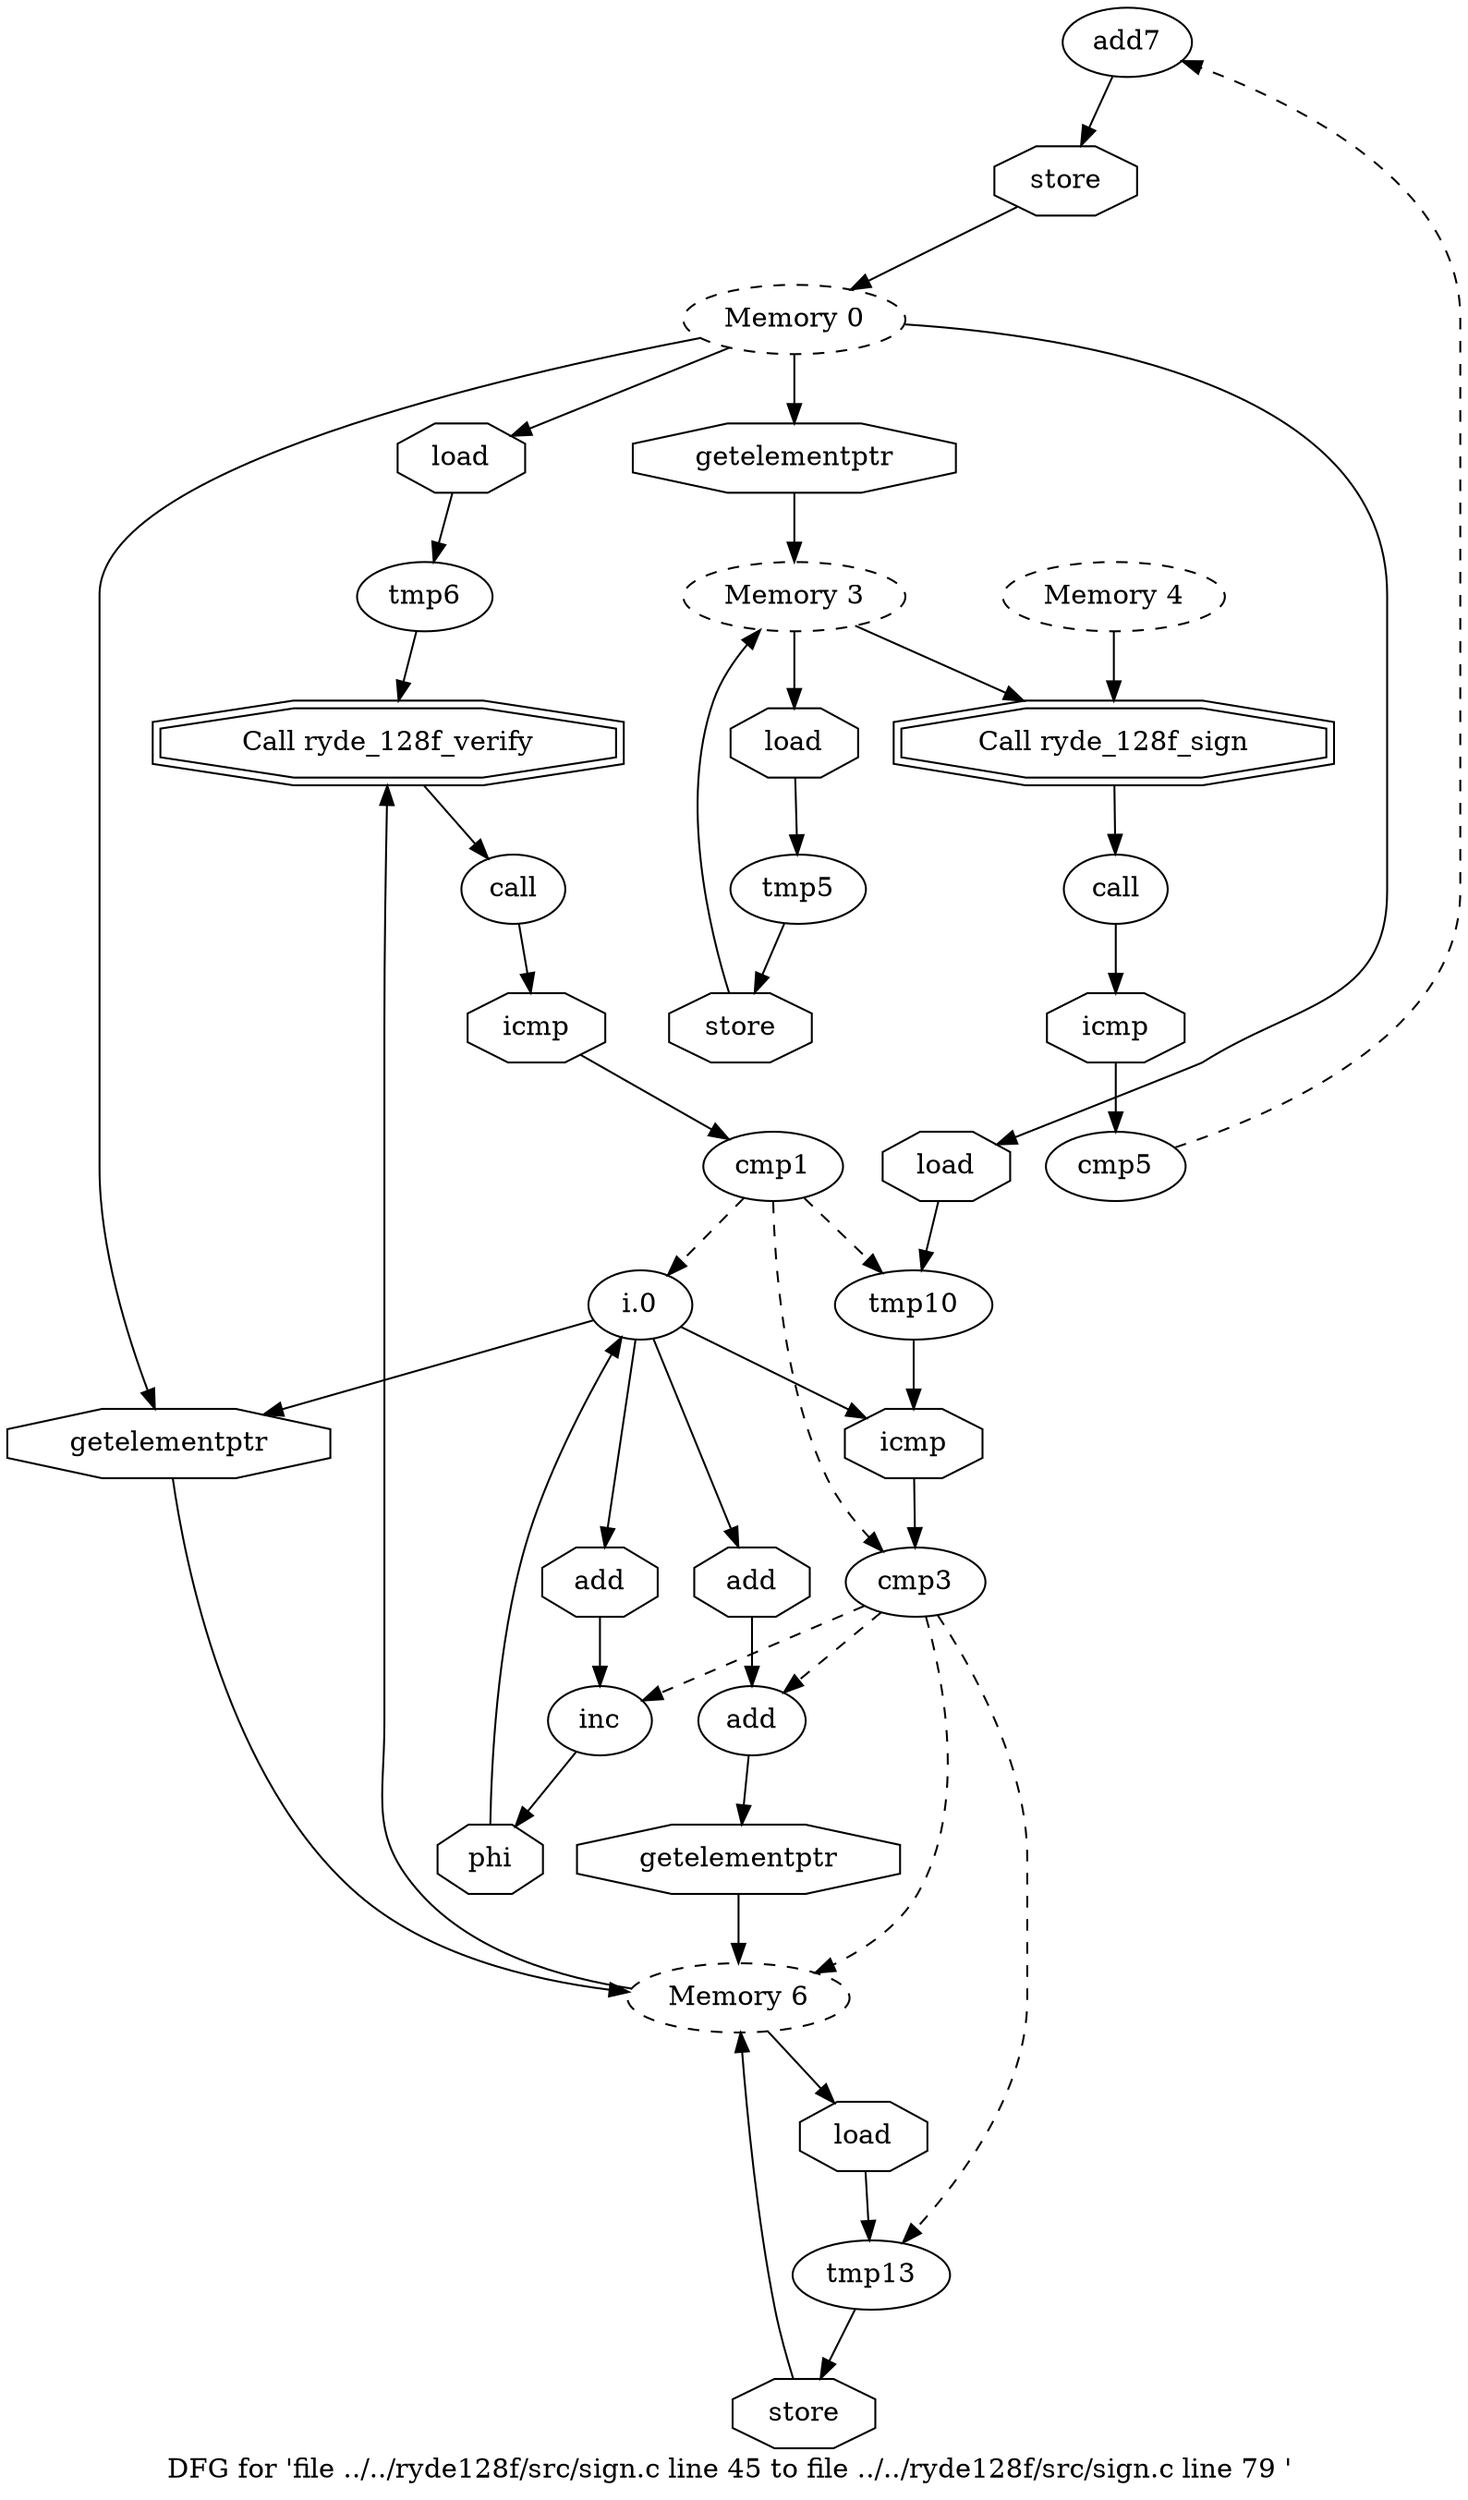 digraph "DFG for 'file ../../ryde128f/src/sign.c line 45 to file ../../ryde128f/src/sign.c line 79 '  "{
label="DFG for 'file ../../ryde128f/src/sign.c line 45 to file ../../ryde128f/src/sign.c line 79 ' ";
node_193[shape=ellipse,style=solid,label="add7"]
node_194[shape=octagon,style=solid,label="store"]
"node_193"->"node_194"
node_184[shape=ellipse,style=dashed,label="Memory 0"]
"node_194"->"node_184"
node_195[shape=ellipse,style=dashed,label="Memory 6"]
node_199[shape=doubleoctagon,style=solid,label="Call ryde_128f_verify"]
"node_195"->"node_199"
node_214[shape=octagon,style=solid,label="load"]
"node_195"->"node_214"
node_196[shape=ellipse,style=solid,label="tmp6"]
"node_196"->"node_199"
node_197[shape=octagon,style=solid,label="load"]
"node_197"->"node_196"
node_198[shape=ellipse,style=solid,label="call"]
node_201[shape=octagon,style=solid,label="icmp"]
"node_198"->"node_201"
"node_199"->"node_198"
node_200[shape=ellipse,style=solid,label="cmp1"]
node_202[shape=ellipse,style=solid,label="i.0"]
"node_200"->"node_202" [style=dashed]
node_206[shape=ellipse,style=solid,label="tmp10"]
"node_200"->"node_206" [style=dashed]
node_208[shape=ellipse,style=solid,label="cmp3"]
"node_200"->"node_208" [style=dashed]
"node_201"->"node_200"
node_205[shape=octagon,style=solid,label="add"]
"node_202"->"node_205"
node_209[shape=octagon,style=solid,label="icmp"]
"node_202"->"node_209"
node_211[shape=octagon,style=solid,label="add"]
"node_202"->"node_211"
node_215[shape=octagon,style=solid,label="getelementptr"]
"node_202"->"node_215"
node_203[shape=octagon,style=solid,label="phi"]
"node_203"->"node_202"
node_204[shape=ellipse,style=solid,label="inc"]
"node_204"->"node_203"
"node_205"->"node_204"
"node_206"->"node_209"
node_207[shape=octagon,style=solid,label="load"]
"node_207"->"node_206"
node_188[shape=ellipse,style=solid,label="call"]
node_192[shape=octagon,style=solid,label="icmp"]
"node_188"->"node_192"
node_187[shape=octagon,style=solid,label="store"]
node_182[shape=ellipse,style=dashed,label="Memory 3"]
"node_187"->"node_182"
node_186[shape=octagon,style=solid,label="load"]
node_185[shape=ellipse,style=solid,label="tmp5"]
"node_186"->"node_185"
"node_185"->"node_187"
"node_184"->"node_197"
"node_184"->"node_207"
"node_184"->"node_215"
node_183[shape=octagon,style=solid,label="getelementptr"]
"node_184"->"node_183"
node_189[shape=doubleoctagon,style=solid,label="Call ryde_128f_sign"]
"node_189"->"node_188"
node_190[shape=ellipse,style=dashed,label="Memory 4"]
"node_190"->"node_189"
node_191[shape=ellipse,style=solid,label="cmp5"]
"node_191"->"node_193" [style=dashed]
"node_192"->"node_191"
"node_208"->"node_195" [style=dashed]
"node_208"->"node_204" [style=dashed]
node_210[shape=ellipse,style=solid,label="add"]
"node_208"->"node_210" [style=dashed]
node_213[shape=ellipse,style=solid,label="tmp13"]
"node_208"->"node_213" [style=dashed]
"node_209"->"node_208"
node_212[shape=octagon,style=solid,label="getelementptr"]
"node_210"->"node_212"
"node_211"->"node_210"
"node_212"->"node_195"
node_216[shape=octagon,style=solid,label="store"]
"node_213"->"node_216"
"node_214"->"node_213"
"node_215"->"node_195"
"node_216"->"node_195"
"node_183"->"node_182"
"node_182"->"node_186"
"node_182"->"node_189"
}

